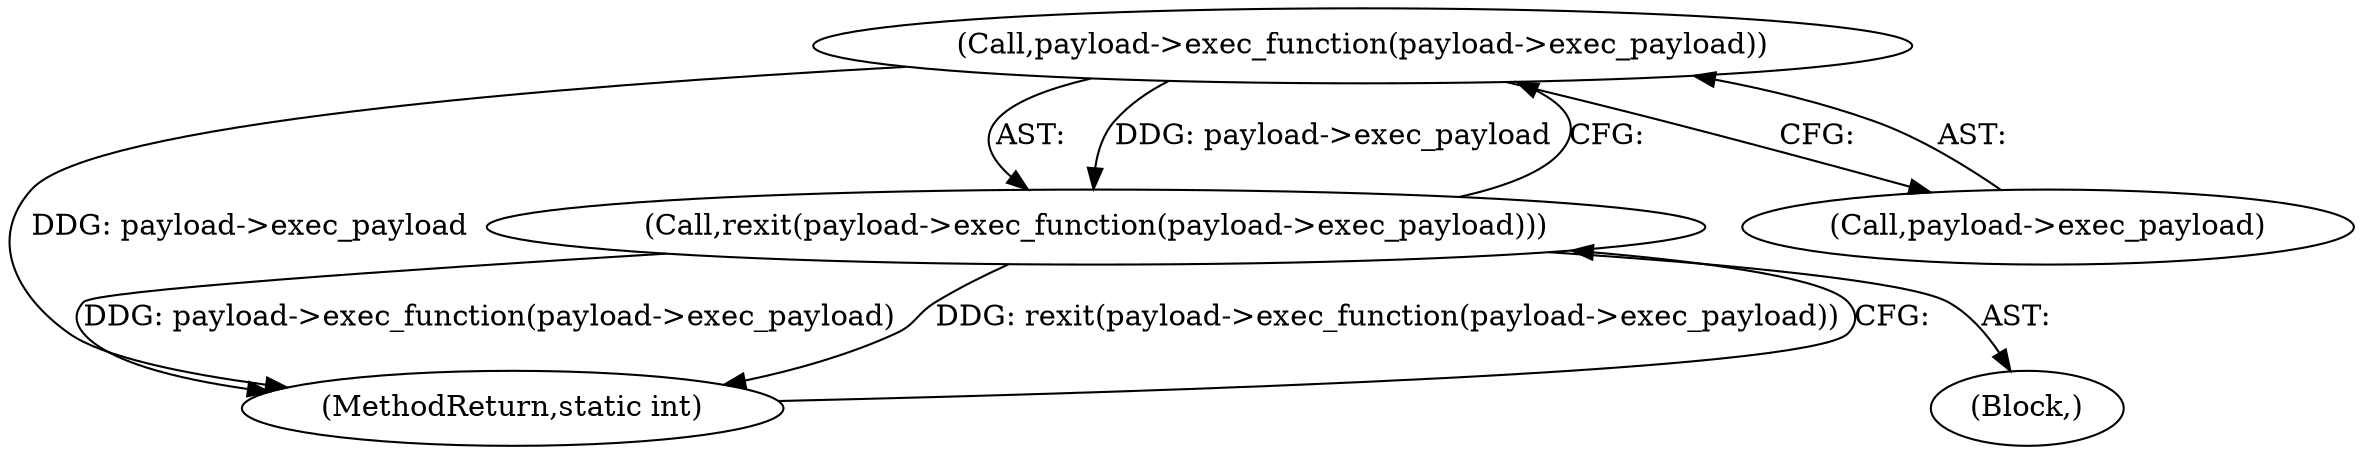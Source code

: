 digraph "0_lxc_5c3fcae78b63ac9dd56e36075903921bd9461f9e@pointer" {
"1000692" [label="(Call,payload->exec_function(payload->exec_payload))"];
"1000691" [label="(Call,rexit(payload->exec_function(payload->exec_payload)))"];
"1000696" [label="(MethodReturn,static int)"];
"1000693" [label="(Call,payload->exec_payload)"];
"1000119" [label="(Block,)"];
"1000691" [label="(Call,rexit(payload->exec_function(payload->exec_payload)))"];
"1000692" [label="(Call,payload->exec_function(payload->exec_payload))"];
"1000692" -> "1000691"  [label="AST: "];
"1000692" -> "1000693"  [label="CFG: "];
"1000693" -> "1000692"  [label="AST: "];
"1000691" -> "1000692"  [label="CFG: "];
"1000692" -> "1000696"  [label="DDG: payload->exec_payload"];
"1000692" -> "1000691"  [label="DDG: payload->exec_payload"];
"1000691" -> "1000119"  [label="AST: "];
"1000696" -> "1000691"  [label="CFG: "];
"1000691" -> "1000696"  [label="DDG: payload->exec_function(payload->exec_payload)"];
"1000691" -> "1000696"  [label="DDG: rexit(payload->exec_function(payload->exec_payload))"];
}
